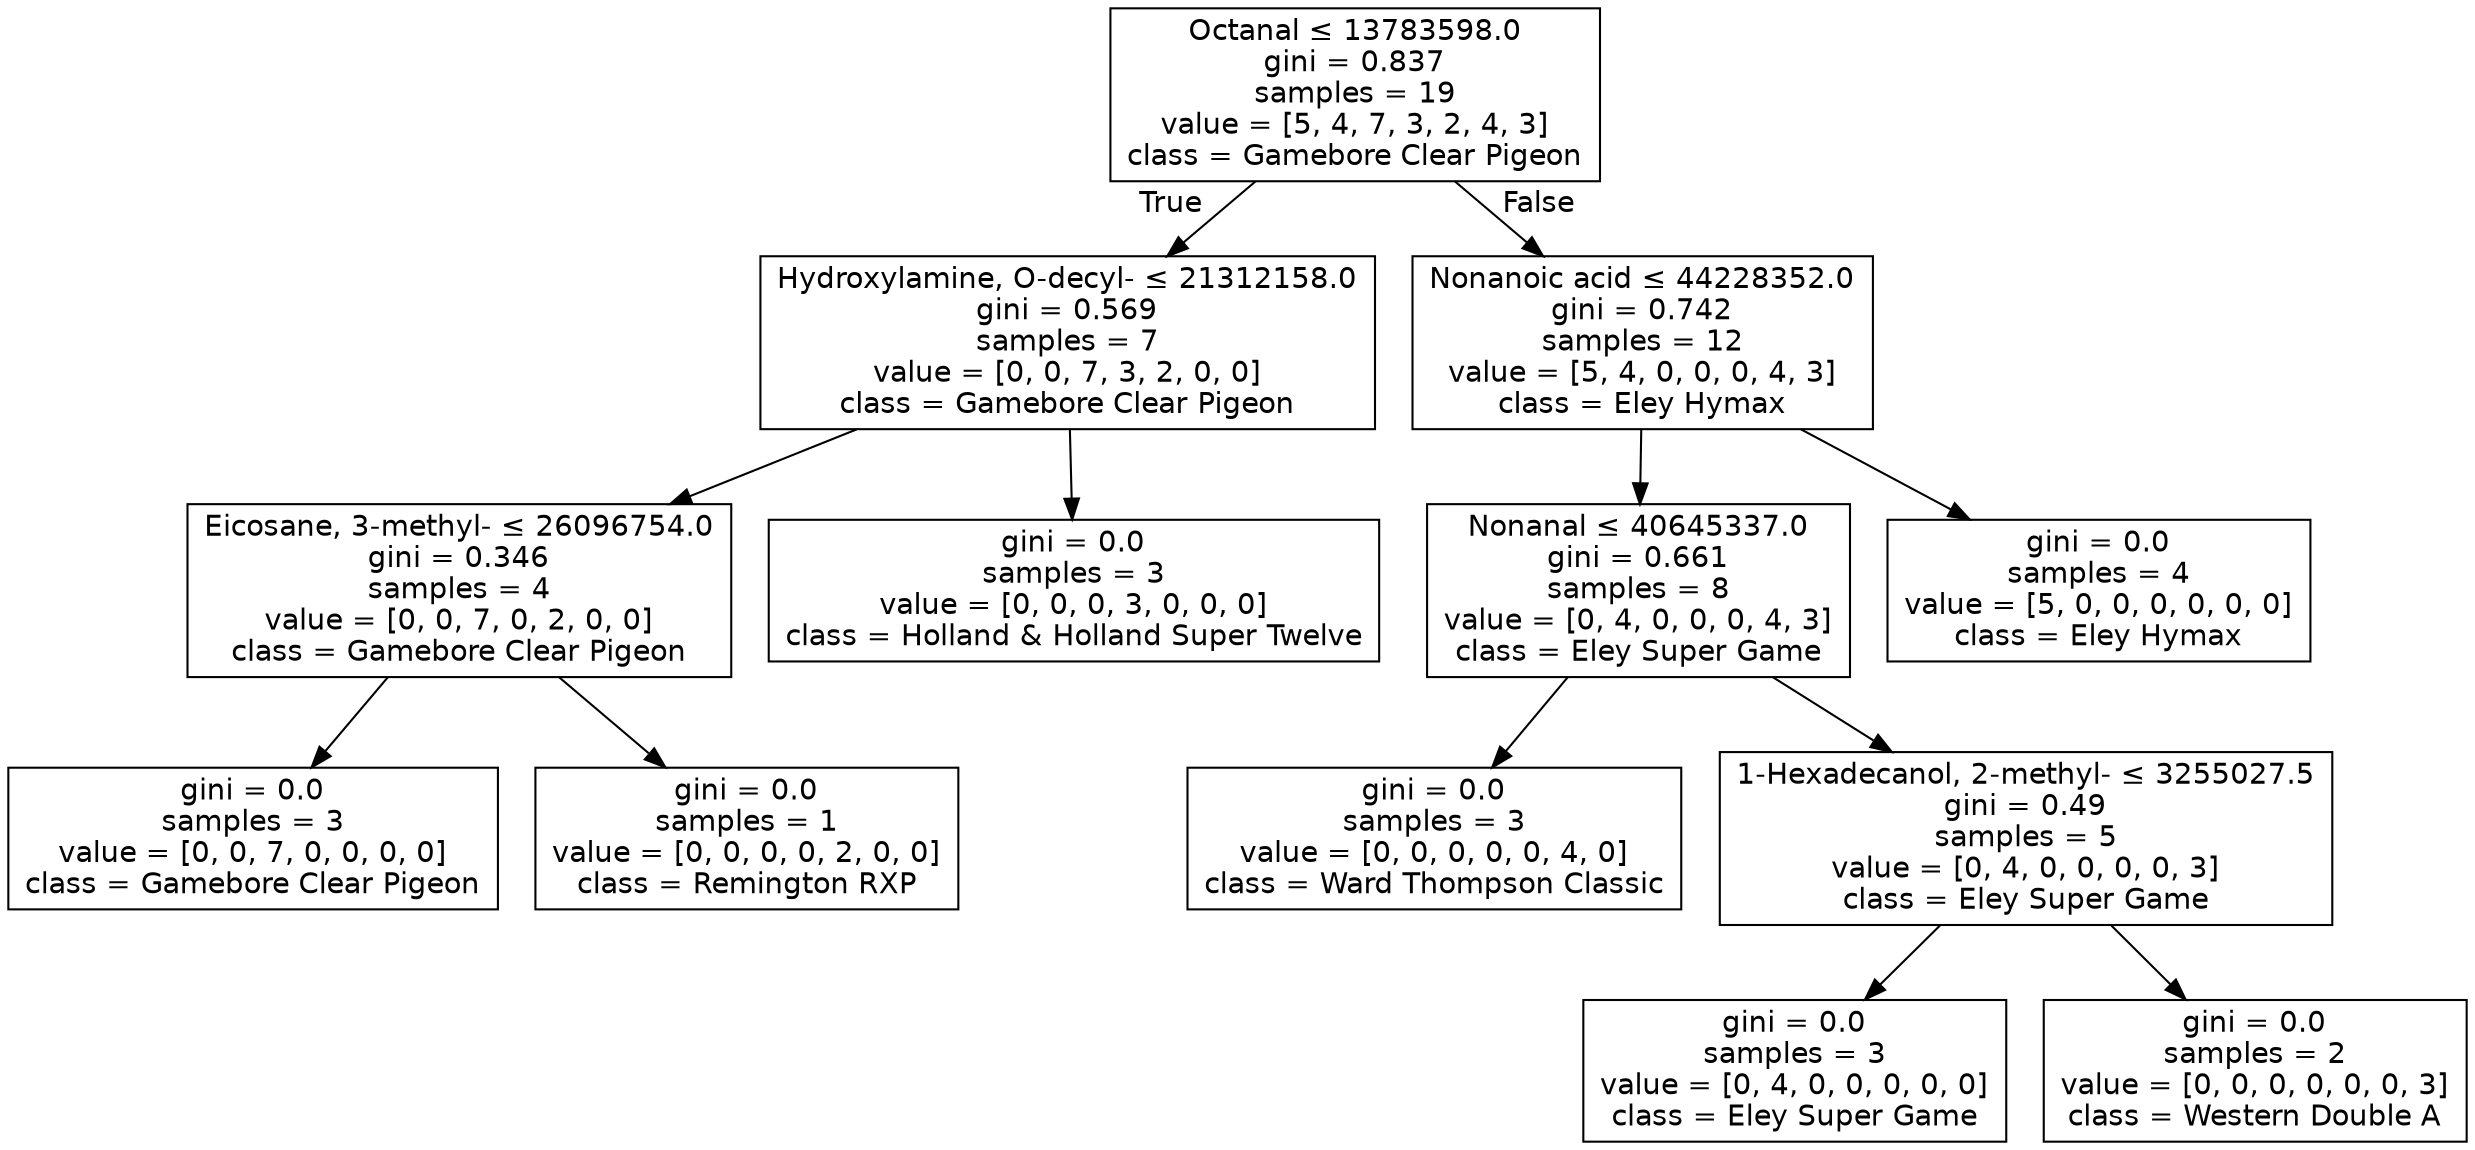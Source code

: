 digraph Tree {
node [shape=box, fontname="helvetica"] ;
edge [fontname="helvetica"] ;
0 [label=<Octanal &le; 13783598.0<br/>gini = 0.837<br/>samples = 19<br/>value = [5, 4, 7, 3, 2, 4, 3]<br/>class = Gamebore Clear Pigeon>] ;
1 [label=<Hydroxylamine, O-decyl- &le; 21312158.0<br/>gini = 0.569<br/>samples = 7<br/>value = [0, 0, 7, 3, 2, 0, 0]<br/>class = Gamebore Clear Pigeon>] ;
0 -> 1 [labeldistance=2.5, labelangle=45, headlabel="True"] ;
2 [label=<Eicosane, 3-methyl- &le; 26096754.0<br/>gini = 0.346<br/>samples = 4<br/>value = [0, 0, 7, 0, 2, 0, 0]<br/>class = Gamebore Clear Pigeon>] ;
1 -> 2 ;
3 [label=<gini = 0.0<br/>samples = 3<br/>value = [0, 0, 7, 0, 0, 0, 0]<br/>class = Gamebore Clear Pigeon>] ;
2 -> 3 ;
4 [label=<gini = 0.0<br/>samples = 1<br/>value = [0, 0, 0, 0, 2, 0, 0]<br/>class = Remington RXP>] ;
2 -> 4 ;
5 [label=<gini = 0.0<br/>samples = 3<br/>value = [0, 0, 0, 3, 0, 0, 0]<br/>class = Holland &amp; Holland Super Twelve>] ;
1 -> 5 ;
6 [label=<Nonanoic acid &le; 44228352.0<br/>gini = 0.742<br/>samples = 12<br/>value = [5, 4, 0, 0, 0, 4, 3]<br/>class = Eley Hymax>] ;
0 -> 6 [labeldistance=2.5, labelangle=-45, headlabel="False"] ;
7 [label=<Nonanal &le; 40645337.0<br/>gini = 0.661<br/>samples = 8<br/>value = [0, 4, 0, 0, 0, 4, 3]<br/>class = Eley Super Game>] ;
6 -> 7 ;
8 [label=<gini = 0.0<br/>samples = 3<br/>value = [0, 0, 0, 0, 0, 4, 0]<br/>class = Ward Thompson Classic>] ;
7 -> 8 ;
9 [label=<1-Hexadecanol, 2-methyl- &le; 3255027.5<br/>gini = 0.49<br/>samples = 5<br/>value = [0, 4, 0, 0, 0, 0, 3]<br/>class = Eley Super Game>] ;
7 -> 9 ;
10 [label=<gini = 0.0<br/>samples = 3<br/>value = [0, 4, 0, 0, 0, 0, 0]<br/>class = Eley Super Game>] ;
9 -> 10 ;
11 [label=<gini = 0.0<br/>samples = 2<br/>value = [0, 0, 0, 0, 0, 0, 3]<br/>class = Western Double A>] ;
9 -> 11 ;
12 [label=<gini = 0.0<br/>samples = 4<br/>value = [5, 0, 0, 0, 0, 0, 0]<br/>class = Eley Hymax>] ;
6 -> 12 ;
}
